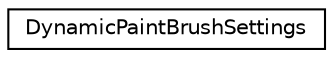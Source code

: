 digraph G
{
  edge [fontname="Helvetica",fontsize="10",labelfontname="Helvetica",labelfontsize="10"];
  node [fontname="Helvetica",fontsize="10",shape=record];
  rankdir=LR;
  Node1 [label="DynamicPaintBrushSettings",height=0.2,width=0.4,color="black", fillcolor="white", style="filled",URL="$d5/d38/structDynamicPaintBrushSettings.html"];
}
